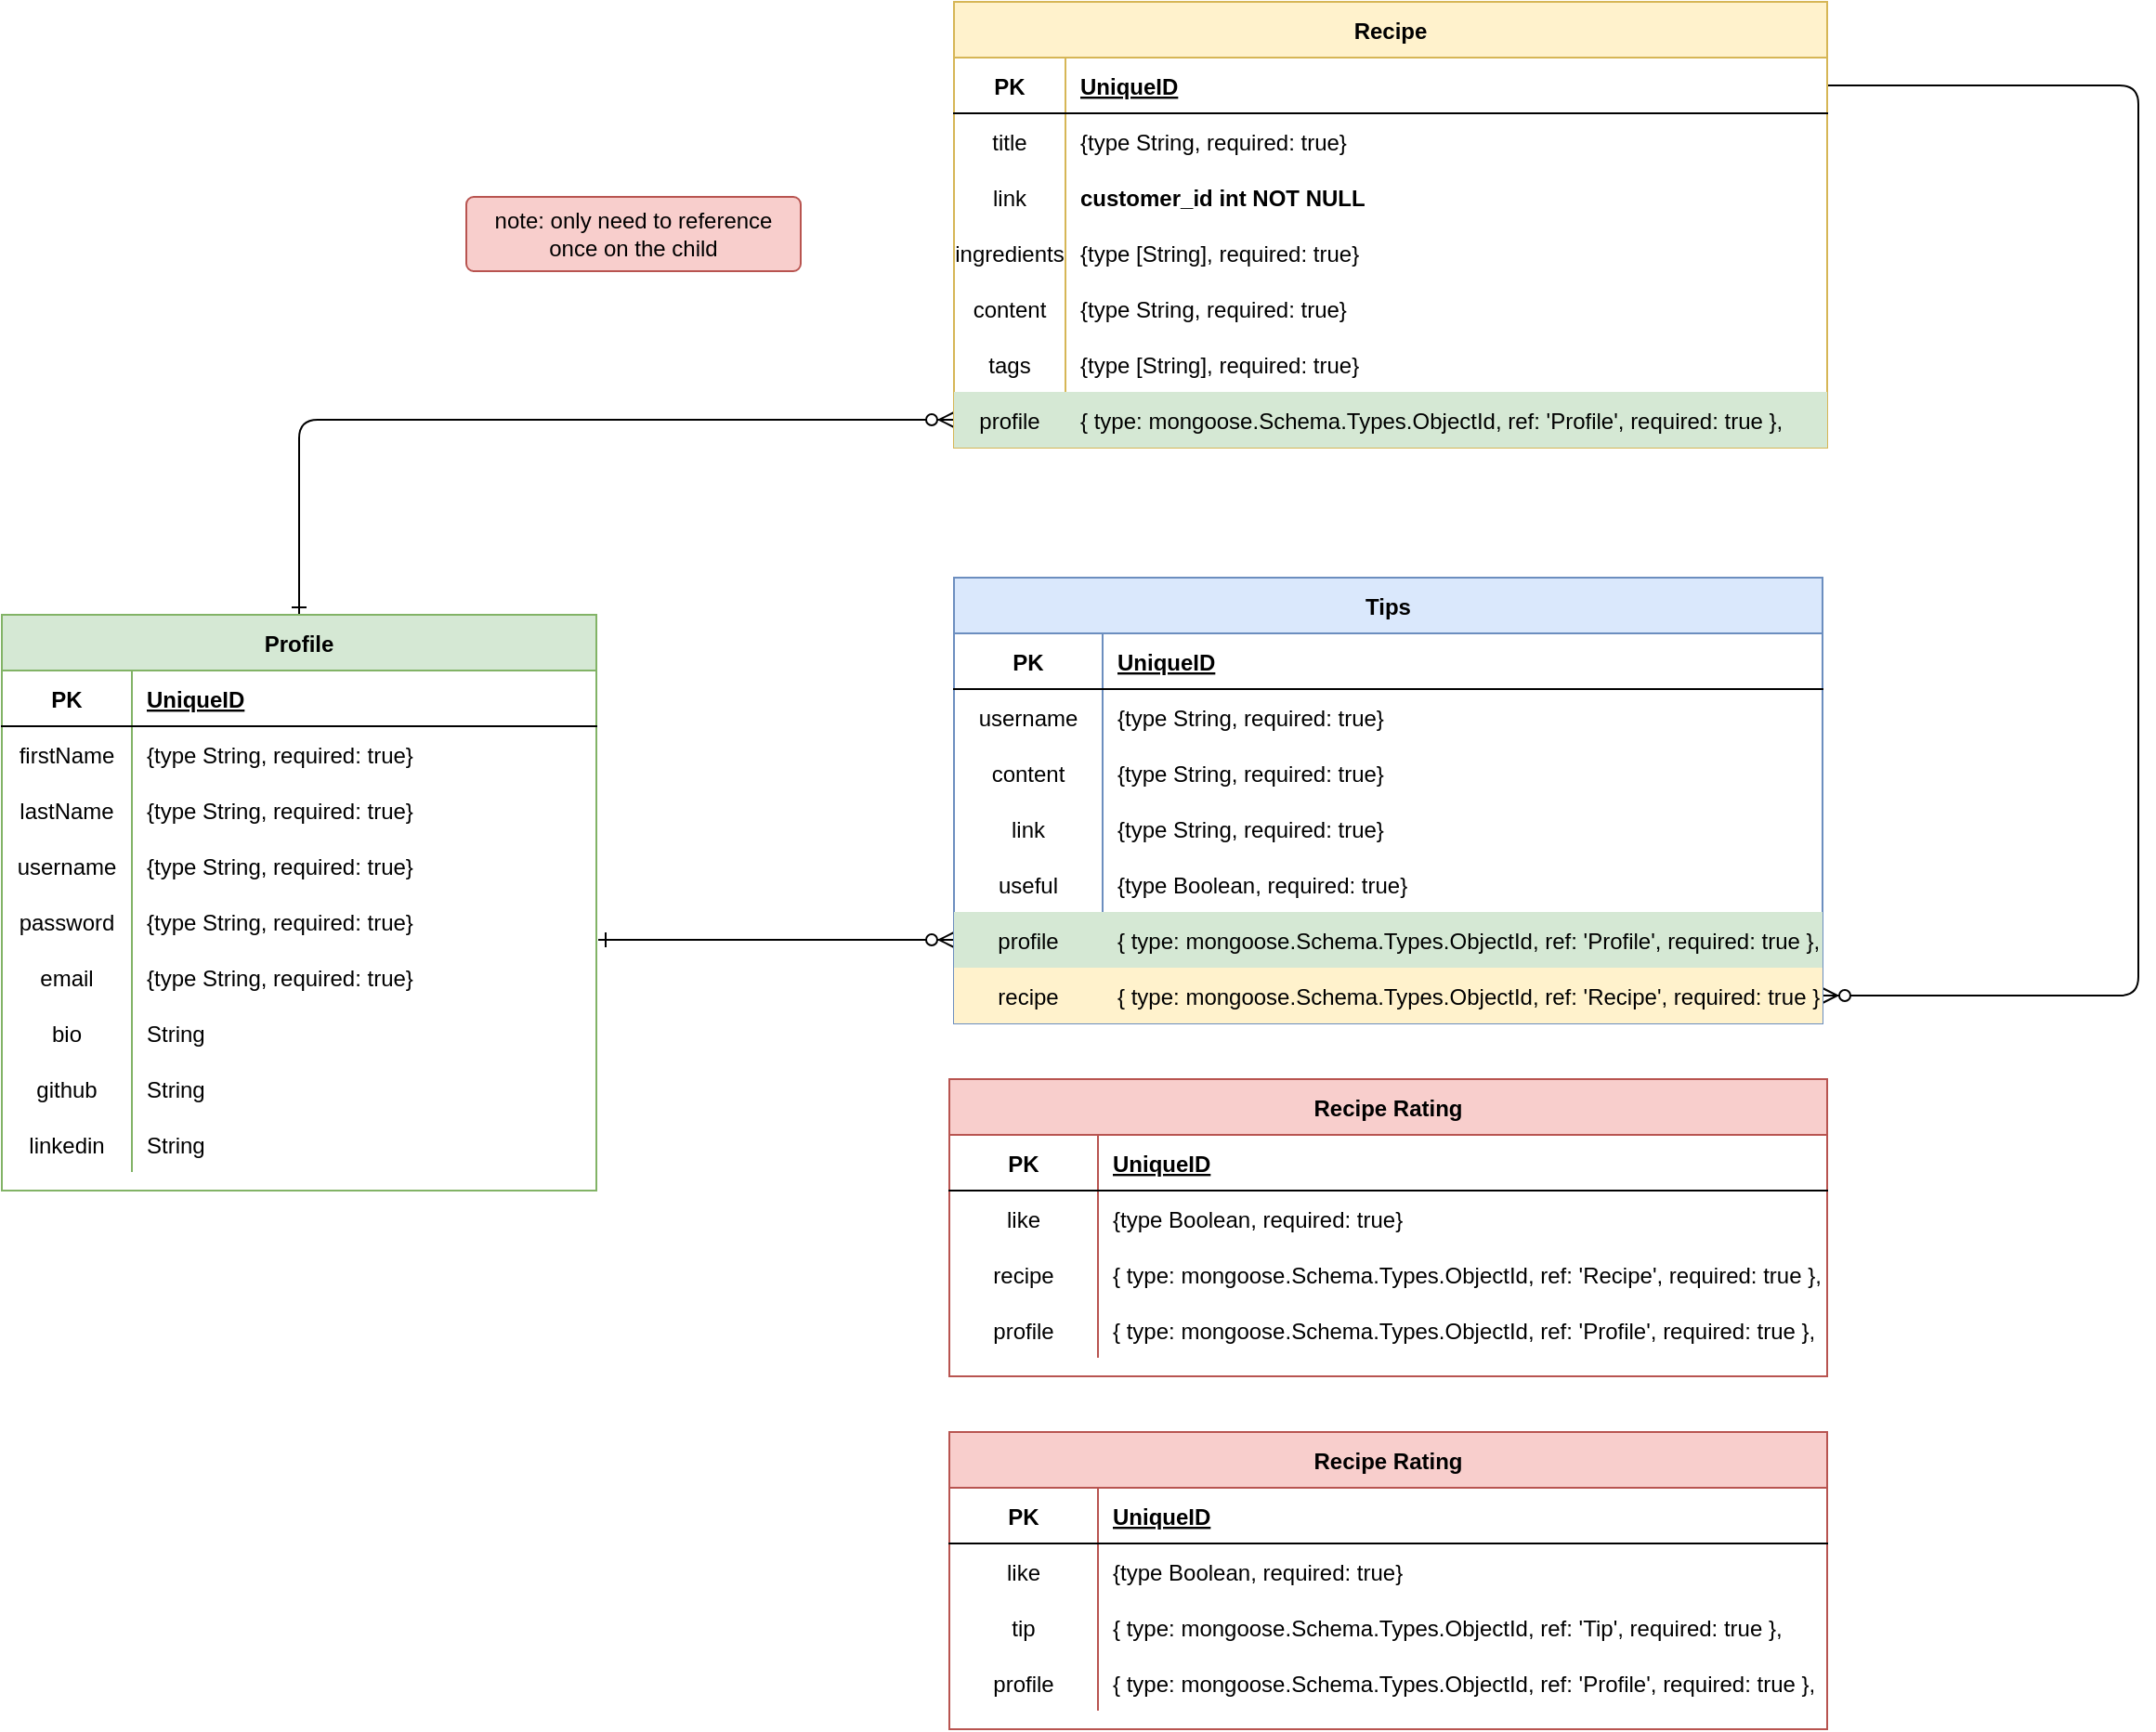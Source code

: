 <mxfile version="13.5.3" type="github">
  <diagram id="R2lEEEUBdFMjLlhIrx00" name="Page-1">
    <mxGraphModel dx="1511" dy="2128" grid="1" gridSize="10" guides="1" tooltips="1" connect="1" arrows="1" fold="1" page="1" pageScale="1" pageWidth="850" pageHeight="1100" math="0" shadow="0" extFonts="Permanent Marker^https://fonts.googleapis.com/css?family=Permanent+Marker">
      <root>
        <mxCell id="0" />
        <mxCell id="1" parent="0" />
        <mxCell id="C-vyLk0tnHw3VtMMgP7b-1" value="" style="endArrow=ERzeroToMany;startArrow=ERone;endFill=1;startFill=0;exitX=0.5;exitY=0;exitDx=0;exitDy=0;entryX=0;entryY=0.5;entryDx=0;entryDy=0;" parent="1" source="uXHcdg8YxAAHLLAJYdKm-37" target="uXHcdg8YxAAHLLAJYdKm-117" edge="1">
          <mxGeometry width="100" height="100" relative="1" as="geometry">
            <mxPoint x="370" y="-680" as="sourcePoint" />
            <mxPoint x="770" y="-780" as="targetPoint" />
            <Array as="points">
              <mxPoint x="430" y="-815" />
            </Array>
          </mxGeometry>
        </mxCell>
        <mxCell id="N4kGgEexUCMo30Jq0zoL-101" value="" style="edgeStyle=entityRelationEdgeStyle;endArrow=ERzeroToMany;startArrow=ERone;endFill=1;startFill=0;entryX=0;entryY=0.5;entryDx=0;entryDy=0;" parent="1" edge="1" target="uXHcdg8YxAAHLLAJYdKm-139">
          <mxGeometry width="100" height="100" relative="1" as="geometry">
            <mxPoint x="591" y="-535" as="sourcePoint" />
            <mxPoint x="625" y="-490" as="targetPoint" />
          </mxGeometry>
        </mxCell>
        <mxCell id="uXHcdg8YxAAHLLAJYdKm-159" value="" style="fontSize=12;html=1;endArrow=ERzeroToMany;endFill=1;exitX=1;exitY=0.5;exitDx=0;exitDy=0;elbow=vertical;entryX=1;entryY=0.5;entryDx=0;entryDy=0;" edge="1" parent="1" source="uXHcdg8YxAAHLLAJYdKm-108" target="uXHcdg8YxAAHLLAJYdKm-136">
          <mxGeometry width="100" height="100" relative="1" as="geometry">
            <mxPoint x="760" y="-510" as="sourcePoint" />
            <mxPoint x="1253" y="-610" as="targetPoint" />
            <Array as="points">
              <mxPoint x="1420" y="-995" />
              <mxPoint x="1420" y="-505" />
            </Array>
          </mxGeometry>
        </mxCell>
        <mxCell id="uXHcdg8YxAAHLLAJYdKm-161" value="note: only need to reference once on the child" style="rounded=1;arcSize=10;whiteSpace=wrap;html=1;align=center;fillColor=#f8cecc;strokeColor=#b85450;" vertex="1" parent="1">
          <mxGeometry x="520" y="-935" width="180" height="40" as="geometry" />
        </mxCell>
        <mxCell id="uXHcdg8YxAAHLLAJYdKm-107" value="Recipe" style="shape=table;startSize=30;container=1;collapsible=1;childLayout=tableLayout;fixedRows=1;rowLines=0;fontStyle=1;align=center;resizeLast=1;fillColor=#fff2cc;strokeColor=#d6b656;" vertex="1" parent="1">
          <mxGeometry x="782.5" y="-1040" width="470" height="240" as="geometry" />
        </mxCell>
        <mxCell id="uXHcdg8YxAAHLLAJYdKm-108" value="" style="shape=partialRectangle;collapsible=0;dropTarget=0;pointerEvents=0;fillColor=none;top=0;left=0;bottom=1;right=0;points=[[0,0.5],[1,0.5]];portConstraint=eastwest;" vertex="1" parent="uXHcdg8YxAAHLLAJYdKm-107">
          <mxGeometry y="30" width="470" height="30" as="geometry" />
        </mxCell>
        <mxCell id="uXHcdg8YxAAHLLAJYdKm-109" value="PK" style="shape=partialRectangle;connectable=0;fillColor=none;top=0;left=0;bottom=0;right=0;fontStyle=1;overflow=hidden;" vertex="1" parent="uXHcdg8YxAAHLLAJYdKm-108">
          <mxGeometry width="60" height="30" as="geometry" />
        </mxCell>
        <mxCell id="uXHcdg8YxAAHLLAJYdKm-110" value="UniqueID" style="shape=partialRectangle;connectable=0;fillColor=none;top=0;left=0;bottom=0;right=0;align=left;spacingLeft=6;fontStyle=5;overflow=hidden;" vertex="1" parent="uXHcdg8YxAAHLLAJYdKm-108">
          <mxGeometry x="60" width="410" height="30" as="geometry" />
        </mxCell>
        <mxCell id="uXHcdg8YxAAHLLAJYdKm-133" style="shape=partialRectangle;collapsible=0;dropTarget=0;pointerEvents=0;fillColor=none;top=0;left=0;bottom=0;right=0;points=[[0,0.5],[1,0.5]];portConstraint=eastwest;" vertex="1" parent="uXHcdg8YxAAHLLAJYdKm-107">
          <mxGeometry y="60" width="470" height="30" as="geometry" />
        </mxCell>
        <mxCell id="uXHcdg8YxAAHLLAJYdKm-134" value="title" style="shape=partialRectangle;connectable=0;fillColor=none;top=0;left=0;bottom=0;right=0;editable=1;overflow=hidden;" vertex="1" parent="uXHcdg8YxAAHLLAJYdKm-133">
          <mxGeometry width="60" height="30" as="geometry" />
        </mxCell>
        <mxCell id="uXHcdg8YxAAHLLAJYdKm-135" value="{type String, required: true}" style="shape=partialRectangle;connectable=0;fillColor=none;top=0;left=0;bottom=0;right=0;align=left;spacingLeft=6;overflow=hidden;" vertex="1" parent="uXHcdg8YxAAHLLAJYdKm-133">
          <mxGeometry x="60" width="410" height="30" as="geometry" />
        </mxCell>
        <mxCell id="uXHcdg8YxAAHLLAJYdKm-111" value="" style="shape=partialRectangle;collapsible=0;dropTarget=0;pointerEvents=0;fillColor=none;top=0;left=0;bottom=0;right=0;points=[[0,0.5],[1,0.5]];portConstraint=eastwest;" vertex="1" parent="uXHcdg8YxAAHLLAJYdKm-107">
          <mxGeometry y="90" width="470" height="30" as="geometry" />
        </mxCell>
        <mxCell id="uXHcdg8YxAAHLLAJYdKm-112" value="link" style="shape=partialRectangle;connectable=0;fillColor=none;top=0;left=0;bottom=0;right=0;editable=1;overflow=hidden;" vertex="1" parent="uXHcdg8YxAAHLLAJYdKm-111">
          <mxGeometry width="60" height="30" as="geometry" />
        </mxCell>
        <mxCell id="uXHcdg8YxAAHLLAJYdKm-113" value="customer_id int NOT NULL" style="shape=partialRectangle;connectable=0;fillColor=none;top=0;left=0;bottom=0;right=0;align=left;spacingLeft=6;overflow=hidden;fontStyle=1" vertex="1" parent="uXHcdg8YxAAHLLAJYdKm-111">
          <mxGeometry x="60" width="410" height="30" as="geometry" />
        </mxCell>
        <mxCell id="uXHcdg8YxAAHLLAJYdKm-127" style="shape=partialRectangle;collapsible=0;dropTarget=0;pointerEvents=0;fillColor=none;top=0;left=0;bottom=0;right=0;points=[[0,0.5],[1,0.5]];portConstraint=eastwest;" vertex="1" parent="uXHcdg8YxAAHLLAJYdKm-107">
          <mxGeometry y="120" width="470" height="30" as="geometry" />
        </mxCell>
        <mxCell id="uXHcdg8YxAAHLLAJYdKm-128" value="ingredients" style="shape=partialRectangle;connectable=0;fillColor=none;top=0;left=0;bottom=0;right=0;editable=1;overflow=hidden;" vertex="1" parent="uXHcdg8YxAAHLLAJYdKm-127">
          <mxGeometry width="60" height="30" as="geometry" />
        </mxCell>
        <mxCell id="uXHcdg8YxAAHLLAJYdKm-129" value="{type [String], required: true}" style="shape=partialRectangle;connectable=0;fillColor=none;top=0;left=0;bottom=0;right=0;align=left;spacingLeft=6;overflow=hidden;" vertex="1" parent="uXHcdg8YxAAHLLAJYdKm-127">
          <mxGeometry x="60" width="410" height="30" as="geometry" />
        </mxCell>
        <mxCell id="uXHcdg8YxAAHLLAJYdKm-124" style="shape=partialRectangle;collapsible=0;dropTarget=0;pointerEvents=0;fillColor=none;top=0;left=0;bottom=0;right=0;points=[[0,0.5],[1,0.5]];portConstraint=eastwest;" vertex="1" parent="uXHcdg8YxAAHLLAJYdKm-107">
          <mxGeometry y="150" width="470" height="30" as="geometry" />
        </mxCell>
        <mxCell id="uXHcdg8YxAAHLLAJYdKm-125" value="content" style="shape=partialRectangle;connectable=0;fillColor=none;top=0;left=0;bottom=0;right=0;editable=1;overflow=hidden;" vertex="1" parent="uXHcdg8YxAAHLLAJYdKm-124">
          <mxGeometry width="60" height="30" as="geometry" />
        </mxCell>
        <mxCell id="uXHcdg8YxAAHLLAJYdKm-126" value="{type String, required: true}" style="shape=partialRectangle;connectable=0;fillColor=none;top=0;left=0;bottom=0;right=0;align=left;spacingLeft=6;overflow=hidden;" vertex="1" parent="uXHcdg8YxAAHLLAJYdKm-124">
          <mxGeometry x="60" width="410" height="30" as="geometry" />
        </mxCell>
        <mxCell id="uXHcdg8YxAAHLLAJYdKm-121" style="shape=partialRectangle;collapsible=0;dropTarget=0;pointerEvents=0;fillColor=none;top=0;left=0;bottom=0;right=0;points=[[0,0.5],[1,0.5]];portConstraint=eastwest;" vertex="1" parent="uXHcdg8YxAAHLLAJYdKm-107">
          <mxGeometry y="180" width="470" height="30" as="geometry" />
        </mxCell>
        <mxCell id="uXHcdg8YxAAHLLAJYdKm-122" value="tags" style="shape=partialRectangle;connectable=0;fillColor=none;top=0;left=0;bottom=0;right=0;editable=1;overflow=hidden;" vertex="1" parent="uXHcdg8YxAAHLLAJYdKm-121">
          <mxGeometry width="60" height="30" as="geometry" />
        </mxCell>
        <mxCell id="uXHcdg8YxAAHLLAJYdKm-123" value="{type [String], required: true}" style="shape=partialRectangle;connectable=0;fillColor=none;top=0;left=0;bottom=0;right=0;align=left;spacingLeft=6;overflow=hidden;" vertex="1" parent="uXHcdg8YxAAHLLAJYdKm-121">
          <mxGeometry x="60" width="410" height="30" as="geometry" />
        </mxCell>
        <mxCell id="uXHcdg8YxAAHLLAJYdKm-117" value="" style="shape=partialRectangle;collapsible=0;dropTarget=0;pointerEvents=0;fillColor=none;top=0;left=0;bottom=0;right=0;points=[[0,0.5],[1,0.5]];portConstraint=eastwest;" vertex="1" parent="uXHcdg8YxAAHLLAJYdKm-107">
          <mxGeometry y="210" width="470" height="30" as="geometry" />
        </mxCell>
        <mxCell id="uXHcdg8YxAAHLLAJYdKm-118" value="profile" style="shape=partialRectangle;connectable=0;fillColor=#d5e8d4;top=0;left=0;bottom=0;right=0;editable=1;overflow=hidden;strokeColor=#82b366;" vertex="1" parent="uXHcdg8YxAAHLLAJYdKm-117">
          <mxGeometry width="60" height="30" as="geometry" />
        </mxCell>
        <mxCell id="uXHcdg8YxAAHLLAJYdKm-119" value="{ type: mongoose.Schema.Types.ObjectId, ref: &#39;Profile&#39;, required: true }," style="shape=partialRectangle;connectable=0;fillColor=#d5e8d4;top=0;left=0;bottom=0;right=0;align=left;spacingLeft=6;overflow=hidden;strokeColor=#82b366;" vertex="1" parent="uXHcdg8YxAAHLLAJYdKm-117">
          <mxGeometry x="60" width="410" height="30" as="geometry" />
        </mxCell>
        <mxCell id="uXHcdg8YxAAHLLAJYdKm-94" value="Tips" style="shape=table;startSize=30;container=1;collapsible=1;childLayout=tableLayout;fixedRows=1;rowLines=0;fontStyle=1;align=center;resizeLast=1;fillColor=#dae8fc;strokeColor=#6c8ebf;" vertex="1" parent="1">
          <mxGeometry x="782.5" y="-730" width="467.5" height="240" as="geometry" />
        </mxCell>
        <mxCell id="uXHcdg8YxAAHLLAJYdKm-95" value="" style="shape=partialRectangle;collapsible=0;dropTarget=0;pointerEvents=0;fillColor=none;top=0;left=0;bottom=1;right=0;points=[[0,0.5],[1,0.5]];portConstraint=eastwest;" vertex="1" parent="uXHcdg8YxAAHLLAJYdKm-94">
          <mxGeometry y="30" width="467.5" height="30" as="geometry" />
        </mxCell>
        <mxCell id="uXHcdg8YxAAHLLAJYdKm-96" value="PK" style="shape=partialRectangle;connectable=0;fillColor=none;top=0;left=0;bottom=0;right=0;fontStyle=1;overflow=hidden;" vertex="1" parent="uXHcdg8YxAAHLLAJYdKm-95">
          <mxGeometry width="80" height="30" as="geometry" />
        </mxCell>
        <mxCell id="uXHcdg8YxAAHLLAJYdKm-97" value="UniqueID" style="shape=partialRectangle;connectable=0;fillColor=none;top=0;left=0;bottom=0;right=0;align=left;spacingLeft=6;fontStyle=5;overflow=hidden;" vertex="1" parent="uXHcdg8YxAAHLLAJYdKm-95">
          <mxGeometry x="80" width="387.5" height="30" as="geometry" />
        </mxCell>
        <mxCell id="uXHcdg8YxAAHLLAJYdKm-98" value="" style="shape=partialRectangle;collapsible=0;dropTarget=0;pointerEvents=0;fillColor=none;top=0;left=0;bottom=0;right=0;points=[[0,0.5],[1,0.5]];portConstraint=eastwest;" vertex="1" parent="uXHcdg8YxAAHLLAJYdKm-94">
          <mxGeometry y="60" width="467.5" height="30" as="geometry" />
        </mxCell>
        <mxCell id="uXHcdg8YxAAHLLAJYdKm-99" value="username" style="shape=partialRectangle;connectable=0;fillColor=none;top=0;left=0;bottom=0;right=0;editable=1;overflow=hidden;" vertex="1" parent="uXHcdg8YxAAHLLAJYdKm-98">
          <mxGeometry width="80" height="30" as="geometry" />
        </mxCell>
        <mxCell id="uXHcdg8YxAAHLLAJYdKm-100" value="{type String, required: true}" style="shape=partialRectangle;connectable=0;fillColor=none;top=0;left=0;bottom=0;right=0;align=left;spacingLeft=6;overflow=hidden;" vertex="1" parent="uXHcdg8YxAAHLLAJYdKm-98">
          <mxGeometry x="80" width="387.5" height="30" as="geometry" />
        </mxCell>
        <mxCell id="uXHcdg8YxAAHLLAJYdKm-101" value="" style="shape=partialRectangle;collapsible=0;dropTarget=0;pointerEvents=0;fillColor=none;top=0;left=0;bottom=0;right=0;points=[[0,0.5],[1,0.5]];portConstraint=eastwest;" vertex="1" parent="uXHcdg8YxAAHLLAJYdKm-94">
          <mxGeometry y="90" width="467.5" height="30" as="geometry" />
        </mxCell>
        <mxCell id="uXHcdg8YxAAHLLAJYdKm-102" value="content" style="shape=partialRectangle;connectable=0;fillColor=none;top=0;left=0;bottom=0;right=0;editable=1;overflow=hidden;" vertex="1" parent="uXHcdg8YxAAHLLAJYdKm-101">
          <mxGeometry width="80" height="30" as="geometry" />
        </mxCell>
        <mxCell id="uXHcdg8YxAAHLLAJYdKm-103" value="{type String, required: true}" style="shape=partialRectangle;connectable=0;fillColor=none;top=0;left=0;bottom=0;right=0;align=left;spacingLeft=6;overflow=hidden;" vertex="1" parent="uXHcdg8YxAAHLLAJYdKm-101">
          <mxGeometry x="80" width="387.5" height="30" as="geometry" />
        </mxCell>
        <mxCell id="uXHcdg8YxAAHLLAJYdKm-104" value="" style="shape=partialRectangle;collapsible=0;dropTarget=0;pointerEvents=0;fillColor=none;top=0;left=0;bottom=0;right=0;points=[[0,0.5],[1,0.5]];portConstraint=eastwest;" vertex="1" parent="uXHcdg8YxAAHLLAJYdKm-94">
          <mxGeometry y="120" width="467.5" height="30" as="geometry" />
        </mxCell>
        <mxCell id="uXHcdg8YxAAHLLAJYdKm-105" value="link" style="shape=partialRectangle;connectable=0;fillColor=none;top=0;left=0;bottom=0;right=0;editable=1;overflow=hidden;" vertex="1" parent="uXHcdg8YxAAHLLAJYdKm-104">
          <mxGeometry width="80" height="30" as="geometry" />
        </mxCell>
        <mxCell id="uXHcdg8YxAAHLLAJYdKm-106" value="{type String, required: true}" style="shape=partialRectangle;connectable=0;fillColor=none;top=0;left=0;bottom=0;right=0;align=left;spacingLeft=6;overflow=hidden;" vertex="1" parent="uXHcdg8YxAAHLLAJYdKm-104">
          <mxGeometry x="80" width="387.5" height="30" as="geometry" />
        </mxCell>
        <mxCell id="uXHcdg8YxAAHLLAJYdKm-142" style="shape=partialRectangle;collapsible=0;dropTarget=0;pointerEvents=0;fillColor=none;top=0;left=0;bottom=0;right=0;points=[[0,0.5],[1,0.5]];portConstraint=eastwest;" vertex="1" parent="uXHcdg8YxAAHLLAJYdKm-94">
          <mxGeometry y="150" width="467.5" height="30" as="geometry" />
        </mxCell>
        <mxCell id="uXHcdg8YxAAHLLAJYdKm-143" value="useful" style="shape=partialRectangle;connectable=0;fillColor=none;top=0;left=0;bottom=0;right=0;editable=1;overflow=hidden;" vertex="1" parent="uXHcdg8YxAAHLLAJYdKm-142">
          <mxGeometry width="80" height="30" as="geometry" />
        </mxCell>
        <mxCell id="uXHcdg8YxAAHLLAJYdKm-144" value="{type Boolean, required: true}" style="shape=partialRectangle;connectable=0;fillColor=none;top=0;left=0;bottom=0;right=0;align=left;spacingLeft=6;overflow=hidden;" vertex="1" parent="uXHcdg8YxAAHLLAJYdKm-142">
          <mxGeometry x="80" width="387.5" height="30" as="geometry" />
        </mxCell>
        <mxCell id="uXHcdg8YxAAHLLAJYdKm-139" style="shape=partialRectangle;collapsible=0;dropTarget=0;pointerEvents=0;fillColor=none;top=0;left=0;bottom=0;right=0;points=[[0,0.5],[1,0.5]];portConstraint=eastwest;" vertex="1" parent="uXHcdg8YxAAHLLAJYdKm-94">
          <mxGeometry y="180" width="467.5" height="30" as="geometry" />
        </mxCell>
        <mxCell id="uXHcdg8YxAAHLLAJYdKm-140" value="profile" style="shape=partialRectangle;connectable=0;fillColor=#d5e8d4;top=0;left=0;bottom=0;right=0;editable=1;overflow=hidden;strokeColor=#82b366;" vertex="1" parent="uXHcdg8YxAAHLLAJYdKm-139">
          <mxGeometry width="80" height="30" as="geometry" />
        </mxCell>
        <mxCell id="uXHcdg8YxAAHLLAJYdKm-141" value="{ type: mongoose.Schema.Types.ObjectId, ref: &#39;Profile&#39;, required: true }," style="shape=partialRectangle;connectable=0;fillColor=#d5e8d4;top=0;left=0;bottom=0;right=0;align=left;spacingLeft=6;overflow=hidden;strokeColor=#82b366;" vertex="1" parent="uXHcdg8YxAAHLLAJYdKm-139">
          <mxGeometry x="80" width="387.5" height="30" as="geometry" />
        </mxCell>
        <mxCell id="uXHcdg8YxAAHLLAJYdKm-136" style="shape=partialRectangle;collapsible=0;dropTarget=0;pointerEvents=0;fillColor=none;top=0;left=0;bottom=0;right=0;points=[[0,0.5],[1,0.5]];portConstraint=eastwest;" vertex="1" parent="uXHcdg8YxAAHLLAJYdKm-94">
          <mxGeometry y="210" width="467.5" height="30" as="geometry" />
        </mxCell>
        <mxCell id="uXHcdg8YxAAHLLAJYdKm-137" value="recipe" style="shape=partialRectangle;connectable=0;fillColor=#fff2cc;top=0;left=0;bottom=0;right=0;editable=1;overflow=hidden;strokeColor=#d6b656;" vertex="1" parent="uXHcdg8YxAAHLLAJYdKm-136">
          <mxGeometry width="80" height="30" as="geometry" />
        </mxCell>
        <mxCell id="uXHcdg8YxAAHLLAJYdKm-138" value="{ type: mongoose.Schema.Types.ObjectId, ref: &#39;Recipe&#39;, required: true }," style="shape=partialRectangle;connectable=0;fillColor=#fff2cc;top=0;left=0;bottom=0;right=0;align=left;spacingLeft=6;overflow=hidden;strokeColor=#d6b656;" vertex="1" parent="uXHcdg8YxAAHLLAJYdKm-136">
          <mxGeometry x="80" width="387.5" height="30" as="geometry" />
        </mxCell>
        <mxCell id="uXHcdg8YxAAHLLAJYdKm-81" value="Recipe Rating" style="shape=table;startSize=30;container=1;collapsible=1;childLayout=tableLayout;fixedRows=1;rowLines=0;fontStyle=1;align=center;resizeLast=1;fillColor=#f8cecc;strokeColor=#b85450;" vertex="1" parent="1">
          <mxGeometry x="780" y="-460" width="472.5" height="160" as="geometry" />
        </mxCell>
        <mxCell id="uXHcdg8YxAAHLLAJYdKm-82" value="" style="shape=partialRectangle;collapsible=0;dropTarget=0;pointerEvents=0;fillColor=none;top=0;left=0;bottom=1;right=0;points=[[0,0.5],[1,0.5]];portConstraint=eastwest;" vertex="1" parent="uXHcdg8YxAAHLLAJYdKm-81">
          <mxGeometry y="30" width="472.5" height="30" as="geometry" />
        </mxCell>
        <mxCell id="uXHcdg8YxAAHLLAJYdKm-83" value="PK" style="shape=partialRectangle;connectable=0;fillColor=none;top=0;left=0;bottom=0;right=0;fontStyle=1;overflow=hidden;" vertex="1" parent="uXHcdg8YxAAHLLAJYdKm-82">
          <mxGeometry width="80" height="30" as="geometry" />
        </mxCell>
        <mxCell id="uXHcdg8YxAAHLLAJYdKm-84" value="UniqueID" style="shape=partialRectangle;connectable=0;fillColor=none;top=0;left=0;bottom=0;right=0;align=left;spacingLeft=6;fontStyle=5;overflow=hidden;" vertex="1" parent="uXHcdg8YxAAHLLAJYdKm-82">
          <mxGeometry x="80" width="392.5" height="30" as="geometry" />
        </mxCell>
        <mxCell id="uXHcdg8YxAAHLLAJYdKm-85" value="" style="shape=partialRectangle;collapsible=0;dropTarget=0;pointerEvents=0;fillColor=none;top=0;left=0;bottom=0;right=0;points=[[0,0.5],[1,0.5]];portConstraint=eastwest;" vertex="1" parent="uXHcdg8YxAAHLLAJYdKm-81">
          <mxGeometry y="60" width="472.5" height="30" as="geometry" />
        </mxCell>
        <mxCell id="uXHcdg8YxAAHLLAJYdKm-86" value="like" style="shape=partialRectangle;connectable=0;fillColor=none;top=0;left=0;bottom=0;right=0;editable=1;overflow=hidden;" vertex="1" parent="uXHcdg8YxAAHLLAJYdKm-85">
          <mxGeometry width="80" height="30" as="geometry" />
        </mxCell>
        <mxCell id="uXHcdg8YxAAHLLAJYdKm-87" value="{type Boolean, required: true}" style="shape=partialRectangle;connectable=0;fillColor=none;top=0;left=0;bottom=0;right=0;align=left;spacingLeft=6;overflow=hidden;fontStyle=0" vertex="1" parent="uXHcdg8YxAAHLLAJYdKm-85">
          <mxGeometry x="80" width="392.5" height="30" as="geometry" />
        </mxCell>
        <mxCell id="uXHcdg8YxAAHLLAJYdKm-88" value="" style="shape=partialRectangle;collapsible=0;dropTarget=0;pointerEvents=0;fillColor=none;top=0;left=0;bottom=0;right=0;points=[[0,0.5],[1,0.5]];portConstraint=eastwest;" vertex="1" parent="uXHcdg8YxAAHLLAJYdKm-81">
          <mxGeometry y="90" width="472.5" height="30" as="geometry" />
        </mxCell>
        <mxCell id="uXHcdg8YxAAHLLAJYdKm-89" value="recipe" style="shape=partialRectangle;connectable=0;fillColor=none;top=0;left=0;bottom=0;right=0;editable=1;overflow=hidden;" vertex="1" parent="uXHcdg8YxAAHLLAJYdKm-88">
          <mxGeometry width="80" height="30" as="geometry" />
        </mxCell>
        <mxCell id="uXHcdg8YxAAHLLAJYdKm-90" value="{ type: mongoose.Schema.Types.ObjectId, ref: &#39;Recipe&#39;, required: true }," style="shape=partialRectangle;connectable=0;fillColor=none;top=0;left=0;bottom=0;right=0;align=left;spacingLeft=6;overflow=hidden;" vertex="1" parent="uXHcdg8YxAAHLLAJYdKm-88">
          <mxGeometry x="80" width="392.5" height="30" as="geometry" />
        </mxCell>
        <mxCell id="uXHcdg8YxAAHLLAJYdKm-91" value="" style="shape=partialRectangle;collapsible=0;dropTarget=0;pointerEvents=0;fillColor=none;top=0;left=0;bottom=0;right=0;points=[[0,0.5],[1,0.5]];portConstraint=eastwest;" vertex="1" parent="uXHcdg8YxAAHLLAJYdKm-81">
          <mxGeometry y="120" width="472.5" height="30" as="geometry" />
        </mxCell>
        <mxCell id="uXHcdg8YxAAHLLAJYdKm-92" value="profile" style="shape=partialRectangle;connectable=0;fillColor=none;top=0;left=0;bottom=0;right=0;editable=1;overflow=hidden;" vertex="1" parent="uXHcdg8YxAAHLLAJYdKm-91">
          <mxGeometry width="80" height="30" as="geometry" />
        </mxCell>
        <mxCell id="uXHcdg8YxAAHLLAJYdKm-93" value="{ type: mongoose.Schema.Types.ObjectId, ref: &#39;Profile&#39;, required: true }," style="shape=partialRectangle;connectable=0;fillColor=none;top=0;left=0;bottom=0;right=0;align=left;spacingLeft=6;overflow=hidden;" vertex="1" parent="uXHcdg8YxAAHLLAJYdKm-91">
          <mxGeometry x="80" width="392.5" height="30" as="geometry" />
        </mxCell>
        <mxCell id="uXHcdg8YxAAHLLAJYdKm-145" value="Recipe Rating" style="shape=table;startSize=30;container=1;collapsible=1;childLayout=tableLayout;fixedRows=1;rowLines=0;fontStyle=1;align=center;resizeLast=1;fillColor=#f8cecc;strokeColor=#b85450;" vertex="1" parent="1">
          <mxGeometry x="780" y="-270" width="472.5" height="160" as="geometry" />
        </mxCell>
        <mxCell id="uXHcdg8YxAAHLLAJYdKm-146" value="" style="shape=partialRectangle;collapsible=0;dropTarget=0;pointerEvents=0;fillColor=none;top=0;left=0;bottom=1;right=0;points=[[0,0.5],[1,0.5]];portConstraint=eastwest;" vertex="1" parent="uXHcdg8YxAAHLLAJYdKm-145">
          <mxGeometry y="30" width="472.5" height="30" as="geometry" />
        </mxCell>
        <mxCell id="uXHcdg8YxAAHLLAJYdKm-147" value="PK" style="shape=partialRectangle;connectable=0;fillColor=none;top=0;left=0;bottom=0;right=0;fontStyle=1;overflow=hidden;" vertex="1" parent="uXHcdg8YxAAHLLAJYdKm-146">
          <mxGeometry width="80" height="30" as="geometry" />
        </mxCell>
        <mxCell id="uXHcdg8YxAAHLLAJYdKm-148" value="UniqueID" style="shape=partialRectangle;connectable=0;fillColor=none;top=0;left=0;bottom=0;right=0;align=left;spacingLeft=6;fontStyle=5;overflow=hidden;" vertex="1" parent="uXHcdg8YxAAHLLAJYdKm-146">
          <mxGeometry x="80" width="392.5" height="30" as="geometry" />
        </mxCell>
        <mxCell id="uXHcdg8YxAAHLLAJYdKm-149" value="" style="shape=partialRectangle;collapsible=0;dropTarget=0;pointerEvents=0;fillColor=none;top=0;left=0;bottom=0;right=0;points=[[0,0.5],[1,0.5]];portConstraint=eastwest;" vertex="1" parent="uXHcdg8YxAAHLLAJYdKm-145">
          <mxGeometry y="60" width="472.5" height="30" as="geometry" />
        </mxCell>
        <mxCell id="uXHcdg8YxAAHLLAJYdKm-150" value="like" style="shape=partialRectangle;connectable=0;fillColor=none;top=0;left=0;bottom=0;right=0;editable=1;overflow=hidden;" vertex="1" parent="uXHcdg8YxAAHLLAJYdKm-149">
          <mxGeometry width="80" height="30" as="geometry" />
        </mxCell>
        <mxCell id="uXHcdg8YxAAHLLAJYdKm-151" value="{type Boolean, required: true}" style="shape=partialRectangle;connectable=0;fillColor=none;top=0;left=0;bottom=0;right=0;align=left;spacingLeft=6;overflow=hidden;fontStyle=0" vertex="1" parent="uXHcdg8YxAAHLLAJYdKm-149">
          <mxGeometry x="80" width="392.5" height="30" as="geometry" />
        </mxCell>
        <mxCell id="uXHcdg8YxAAHLLAJYdKm-152" value="" style="shape=partialRectangle;collapsible=0;dropTarget=0;pointerEvents=0;fillColor=none;top=0;left=0;bottom=0;right=0;points=[[0,0.5],[1,0.5]];portConstraint=eastwest;" vertex="1" parent="uXHcdg8YxAAHLLAJYdKm-145">
          <mxGeometry y="90" width="472.5" height="30" as="geometry" />
        </mxCell>
        <mxCell id="uXHcdg8YxAAHLLAJYdKm-153" value="tip" style="shape=partialRectangle;connectable=0;fillColor=none;top=0;left=0;bottom=0;right=0;editable=1;overflow=hidden;" vertex="1" parent="uXHcdg8YxAAHLLAJYdKm-152">
          <mxGeometry width="80" height="30" as="geometry" />
        </mxCell>
        <mxCell id="uXHcdg8YxAAHLLAJYdKm-154" value="{ type: mongoose.Schema.Types.ObjectId, ref: &#39;Tip&#39;, required: true }," style="shape=partialRectangle;connectable=0;fillColor=none;top=0;left=0;bottom=0;right=0;align=left;spacingLeft=6;overflow=hidden;" vertex="1" parent="uXHcdg8YxAAHLLAJYdKm-152">
          <mxGeometry x="80" width="392.5" height="30" as="geometry" />
        </mxCell>
        <mxCell id="uXHcdg8YxAAHLLAJYdKm-155" value="" style="shape=partialRectangle;collapsible=0;dropTarget=0;pointerEvents=0;fillColor=none;top=0;left=0;bottom=0;right=0;points=[[0,0.5],[1,0.5]];portConstraint=eastwest;" vertex="1" parent="uXHcdg8YxAAHLLAJYdKm-145">
          <mxGeometry y="120" width="472.5" height="30" as="geometry" />
        </mxCell>
        <mxCell id="uXHcdg8YxAAHLLAJYdKm-156" value="profile" style="shape=partialRectangle;connectable=0;fillColor=none;top=0;left=0;bottom=0;right=0;editable=1;overflow=hidden;" vertex="1" parent="uXHcdg8YxAAHLLAJYdKm-155">
          <mxGeometry width="80" height="30" as="geometry" />
        </mxCell>
        <mxCell id="uXHcdg8YxAAHLLAJYdKm-157" value="{ type: mongoose.Schema.Types.ObjectId, ref: &#39;Profile&#39;, required: true }," style="shape=partialRectangle;connectable=0;fillColor=none;top=0;left=0;bottom=0;right=0;align=left;spacingLeft=6;overflow=hidden;" vertex="1" parent="uXHcdg8YxAAHLLAJYdKm-155">
          <mxGeometry x="80" width="392.5" height="30" as="geometry" />
        </mxCell>
        <mxCell id="uXHcdg8YxAAHLLAJYdKm-37" value="Profile" style="shape=table;startSize=30;container=1;collapsible=1;childLayout=tableLayout;fixedRows=1;rowLines=0;fontStyle=1;align=center;resizeLast=1;fillColor=#d5e8d4;strokeColor=#82b366;" vertex="1" parent="1">
          <mxGeometry x="270" y="-710" width="320" height="310" as="geometry" />
        </mxCell>
        <mxCell id="uXHcdg8YxAAHLLAJYdKm-38" value="" style="shape=partialRectangle;collapsible=0;dropTarget=0;pointerEvents=0;fillColor=none;top=0;left=0;bottom=1;right=0;points=[[0,0.5],[1,0.5]];portConstraint=eastwest;" vertex="1" parent="uXHcdg8YxAAHLLAJYdKm-37">
          <mxGeometry y="30" width="320" height="30" as="geometry" />
        </mxCell>
        <mxCell id="uXHcdg8YxAAHLLAJYdKm-39" value="PK" style="shape=partialRectangle;connectable=0;fillColor=none;top=0;left=0;bottom=0;right=0;fontStyle=1;overflow=hidden;" vertex="1" parent="uXHcdg8YxAAHLLAJYdKm-38">
          <mxGeometry width="70" height="30" as="geometry" />
        </mxCell>
        <mxCell id="uXHcdg8YxAAHLLAJYdKm-40" value="UniqueID" style="shape=partialRectangle;connectable=0;fillColor=none;top=0;left=0;bottom=0;right=0;align=left;spacingLeft=6;fontStyle=5;overflow=hidden;" vertex="1" parent="uXHcdg8YxAAHLLAJYdKm-38">
          <mxGeometry x="70" width="250" height="30" as="geometry" />
        </mxCell>
        <mxCell id="uXHcdg8YxAAHLLAJYdKm-41" value="" style="shape=partialRectangle;collapsible=0;dropTarget=0;pointerEvents=0;fillColor=none;top=0;left=0;bottom=0;right=0;points=[[0,0.5],[1,0.5]];portConstraint=eastwest;" vertex="1" parent="uXHcdg8YxAAHLLAJYdKm-37">
          <mxGeometry y="60" width="320" height="30" as="geometry" />
        </mxCell>
        <mxCell id="uXHcdg8YxAAHLLAJYdKm-42" value="firstName" style="shape=partialRectangle;connectable=0;fillColor=none;top=0;left=0;bottom=0;right=0;editable=1;overflow=hidden;" vertex="1" parent="uXHcdg8YxAAHLLAJYdKm-41">
          <mxGeometry width="70" height="30" as="geometry" />
        </mxCell>
        <mxCell id="uXHcdg8YxAAHLLAJYdKm-43" value="{type String, required: true}" style="shape=partialRectangle;connectable=0;fillColor=none;top=0;left=0;bottom=0;right=0;align=left;spacingLeft=6;overflow=hidden;" vertex="1" parent="uXHcdg8YxAAHLLAJYdKm-41">
          <mxGeometry x="70" width="250" height="30" as="geometry" />
        </mxCell>
        <mxCell id="uXHcdg8YxAAHLLAJYdKm-44" value="" style="shape=partialRectangle;collapsible=0;dropTarget=0;pointerEvents=0;fillColor=none;top=0;left=0;bottom=0;right=0;points=[[0,0.5],[1,0.5]];portConstraint=eastwest;" vertex="1" parent="uXHcdg8YxAAHLLAJYdKm-37">
          <mxGeometry y="90" width="320" height="30" as="geometry" />
        </mxCell>
        <mxCell id="uXHcdg8YxAAHLLAJYdKm-45" value="lastName" style="shape=partialRectangle;connectable=0;fillColor=none;top=0;left=0;bottom=0;right=0;editable=1;overflow=hidden;" vertex="1" parent="uXHcdg8YxAAHLLAJYdKm-44">
          <mxGeometry width="70" height="30" as="geometry" />
        </mxCell>
        <mxCell id="uXHcdg8YxAAHLLAJYdKm-46" value="{type String, required: true}" style="shape=partialRectangle;connectable=0;fillColor=none;top=0;left=0;bottom=0;right=0;align=left;spacingLeft=6;overflow=hidden;" vertex="1" parent="uXHcdg8YxAAHLLAJYdKm-44">
          <mxGeometry x="70" width="250" height="30" as="geometry" />
        </mxCell>
        <mxCell id="uXHcdg8YxAAHLLAJYdKm-47" value="" style="shape=partialRectangle;collapsible=0;dropTarget=0;pointerEvents=0;fillColor=none;top=0;left=0;bottom=0;right=0;points=[[0,0.5],[1,0.5]];portConstraint=eastwest;" vertex="1" parent="uXHcdg8YxAAHLLAJYdKm-37">
          <mxGeometry y="120" width="320" height="30" as="geometry" />
        </mxCell>
        <mxCell id="uXHcdg8YxAAHLLAJYdKm-48" value="username" style="shape=partialRectangle;connectable=0;fillColor=none;top=0;left=0;bottom=0;right=0;editable=1;overflow=hidden;" vertex="1" parent="uXHcdg8YxAAHLLAJYdKm-47">
          <mxGeometry width="70" height="30" as="geometry" />
        </mxCell>
        <mxCell id="uXHcdg8YxAAHLLAJYdKm-49" value="{type String, required: true}" style="shape=partialRectangle;connectable=0;fillColor=none;top=0;left=0;bottom=0;right=0;align=left;spacingLeft=6;overflow=hidden;" vertex="1" parent="uXHcdg8YxAAHLLAJYdKm-47">
          <mxGeometry x="70" width="250" height="30" as="geometry" />
        </mxCell>
        <mxCell id="uXHcdg8YxAAHLLAJYdKm-53" style="shape=partialRectangle;collapsible=0;dropTarget=0;pointerEvents=0;fillColor=none;top=0;left=0;bottom=0;right=0;points=[[0,0.5],[1,0.5]];portConstraint=eastwest;" vertex="1" parent="uXHcdg8YxAAHLLAJYdKm-37">
          <mxGeometry y="150" width="320" height="30" as="geometry" />
        </mxCell>
        <mxCell id="uXHcdg8YxAAHLLAJYdKm-54" value="password" style="shape=partialRectangle;connectable=0;fillColor=none;top=0;left=0;bottom=0;right=0;editable=1;overflow=hidden;" vertex="1" parent="uXHcdg8YxAAHLLAJYdKm-53">
          <mxGeometry width="70" height="30" as="geometry" />
        </mxCell>
        <mxCell id="uXHcdg8YxAAHLLAJYdKm-55" value="{type String, required: true}" style="shape=partialRectangle;connectable=0;fillColor=none;top=0;left=0;bottom=0;right=0;align=left;spacingLeft=6;overflow=hidden;" vertex="1" parent="uXHcdg8YxAAHLLAJYdKm-53">
          <mxGeometry x="70" width="250" height="30" as="geometry" />
        </mxCell>
        <mxCell id="uXHcdg8YxAAHLLAJYdKm-50" style="shape=partialRectangle;collapsible=0;dropTarget=0;pointerEvents=0;fillColor=none;top=0;left=0;bottom=0;right=0;points=[[0,0.5],[1,0.5]];portConstraint=eastwest;" vertex="1" parent="uXHcdg8YxAAHLLAJYdKm-37">
          <mxGeometry y="180" width="320" height="30" as="geometry" />
        </mxCell>
        <mxCell id="uXHcdg8YxAAHLLAJYdKm-51" value="email" style="shape=partialRectangle;connectable=0;fillColor=none;top=0;left=0;bottom=0;right=0;editable=1;overflow=hidden;" vertex="1" parent="uXHcdg8YxAAHLLAJYdKm-50">
          <mxGeometry width="70" height="30" as="geometry" />
        </mxCell>
        <mxCell id="uXHcdg8YxAAHLLAJYdKm-52" value="{type String, required: true}" style="shape=partialRectangle;connectable=0;fillColor=none;top=0;left=0;bottom=0;right=0;align=left;spacingLeft=6;overflow=hidden;" vertex="1" parent="uXHcdg8YxAAHLLAJYdKm-50">
          <mxGeometry x="70" width="250" height="30" as="geometry" />
        </mxCell>
        <mxCell id="uXHcdg8YxAAHLLAJYdKm-65" style="shape=partialRectangle;collapsible=0;dropTarget=0;pointerEvents=0;fillColor=none;top=0;left=0;bottom=0;right=0;points=[[0,0.5],[1,0.5]];portConstraint=eastwest;" vertex="1" parent="uXHcdg8YxAAHLLAJYdKm-37">
          <mxGeometry y="210" width="320" height="30" as="geometry" />
        </mxCell>
        <mxCell id="uXHcdg8YxAAHLLAJYdKm-66" value="bio" style="shape=partialRectangle;connectable=0;fillColor=none;top=0;left=0;bottom=0;right=0;editable=1;overflow=hidden;" vertex="1" parent="uXHcdg8YxAAHLLAJYdKm-65">
          <mxGeometry width="70" height="30" as="geometry" />
        </mxCell>
        <mxCell id="uXHcdg8YxAAHLLAJYdKm-67" value="String" style="shape=partialRectangle;connectable=0;fillColor=none;top=0;left=0;bottom=0;right=0;align=left;spacingLeft=6;overflow=hidden;" vertex="1" parent="uXHcdg8YxAAHLLAJYdKm-65">
          <mxGeometry x="70" width="250" height="30" as="geometry" />
        </mxCell>
        <mxCell id="uXHcdg8YxAAHLLAJYdKm-62" style="shape=partialRectangle;collapsible=0;dropTarget=0;pointerEvents=0;fillColor=none;top=0;left=0;bottom=0;right=0;points=[[0,0.5],[1,0.5]];portConstraint=eastwest;" vertex="1" parent="uXHcdg8YxAAHLLAJYdKm-37">
          <mxGeometry y="240" width="320" height="30" as="geometry" />
        </mxCell>
        <mxCell id="uXHcdg8YxAAHLLAJYdKm-63" value="github" style="shape=partialRectangle;connectable=0;fillColor=none;top=0;left=0;bottom=0;right=0;editable=1;overflow=hidden;" vertex="1" parent="uXHcdg8YxAAHLLAJYdKm-62">
          <mxGeometry width="70" height="30" as="geometry" />
        </mxCell>
        <mxCell id="uXHcdg8YxAAHLLAJYdKm-64" value="String" style="shape=partialRectangle;connectable=0;fillColor=none;top=0;left=0;bottom=0;right=0;align=left;spacingLeft=6;overflow=hidden;" vertex="1" parent="uXHcdg8YxAAHLLAJYdKm-62">
          <mxGeometry x="70" width="250" height="30" as="geometry" />
        </mxCell>
        <mxCell id="uXHcdg8YxAAHLLAJYdKm-59" style="shape=partialRectangle;collapsible=0;dropTarget=0;pointerEvents=0;fillColor=none;top=0;left=0;bottom=0;right=0;points=[[0,0.5],[1,0.5]];portConstraint=eastwest;" vertex="1" parent="uXHcdg8YxAAHLLAJYdKm-37">
          <mxGeometry y="270" width="320" height="30" as="geometry" />
        </mxCell>
        <mxCell id="uXHcdg8YxAAHLLAJYdKm-60" value="linkedin" style="shape=partialRectangle;connectable=0;fillColor=none;top=0;left=0;bottom=0;right=0;editable=1;overflow=hidden;" vertex="1" parent="uXHcdg8YxAAHLLAJYdKm-59">
          <mxGeometry width="70" height="30" as="geometry" />
        </mxCell>
        <mxCell id="uXHcdg8YxAAHLLAJYdKm-61" value="String" style="shape=partialRectangle;connectable=0;fillColor=none;top=0;left=0;bottom=0;right=0;align=left;spacingLeft=6;overflow=hidden;" vertex="1" parent="uXHcdg8YxAAHLLAJYdKm-59">
          <mxGeometry x="70" width="250" height="30" as="geometry" />
        </mxCell>
      </root>
    </mxGraphModel>
  </diagram>
</mxfile>
